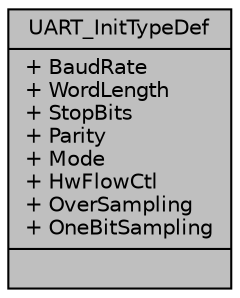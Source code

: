 digraph "UART_InitTypeDef"
{
  edge [fontname="Helvetica",fontsize="10",labelfontname="Helvetica",labelfontsize="10"];
  node [fontname="Helvetica",fontsize="10",shape=record];
  Node1 [label="{UART_InitTypeDef\n|+ BaudRate\l+ WordLength\l+ StopBits\l+ Parity\l+ Mode\l+ HwFlowCtl\l+ OverSampling\l+ OneBitSampling\l|}",height=0.2,width=0.4,color="black", fillcolor="grey75", style="filled", fontcolor="black"];
}
